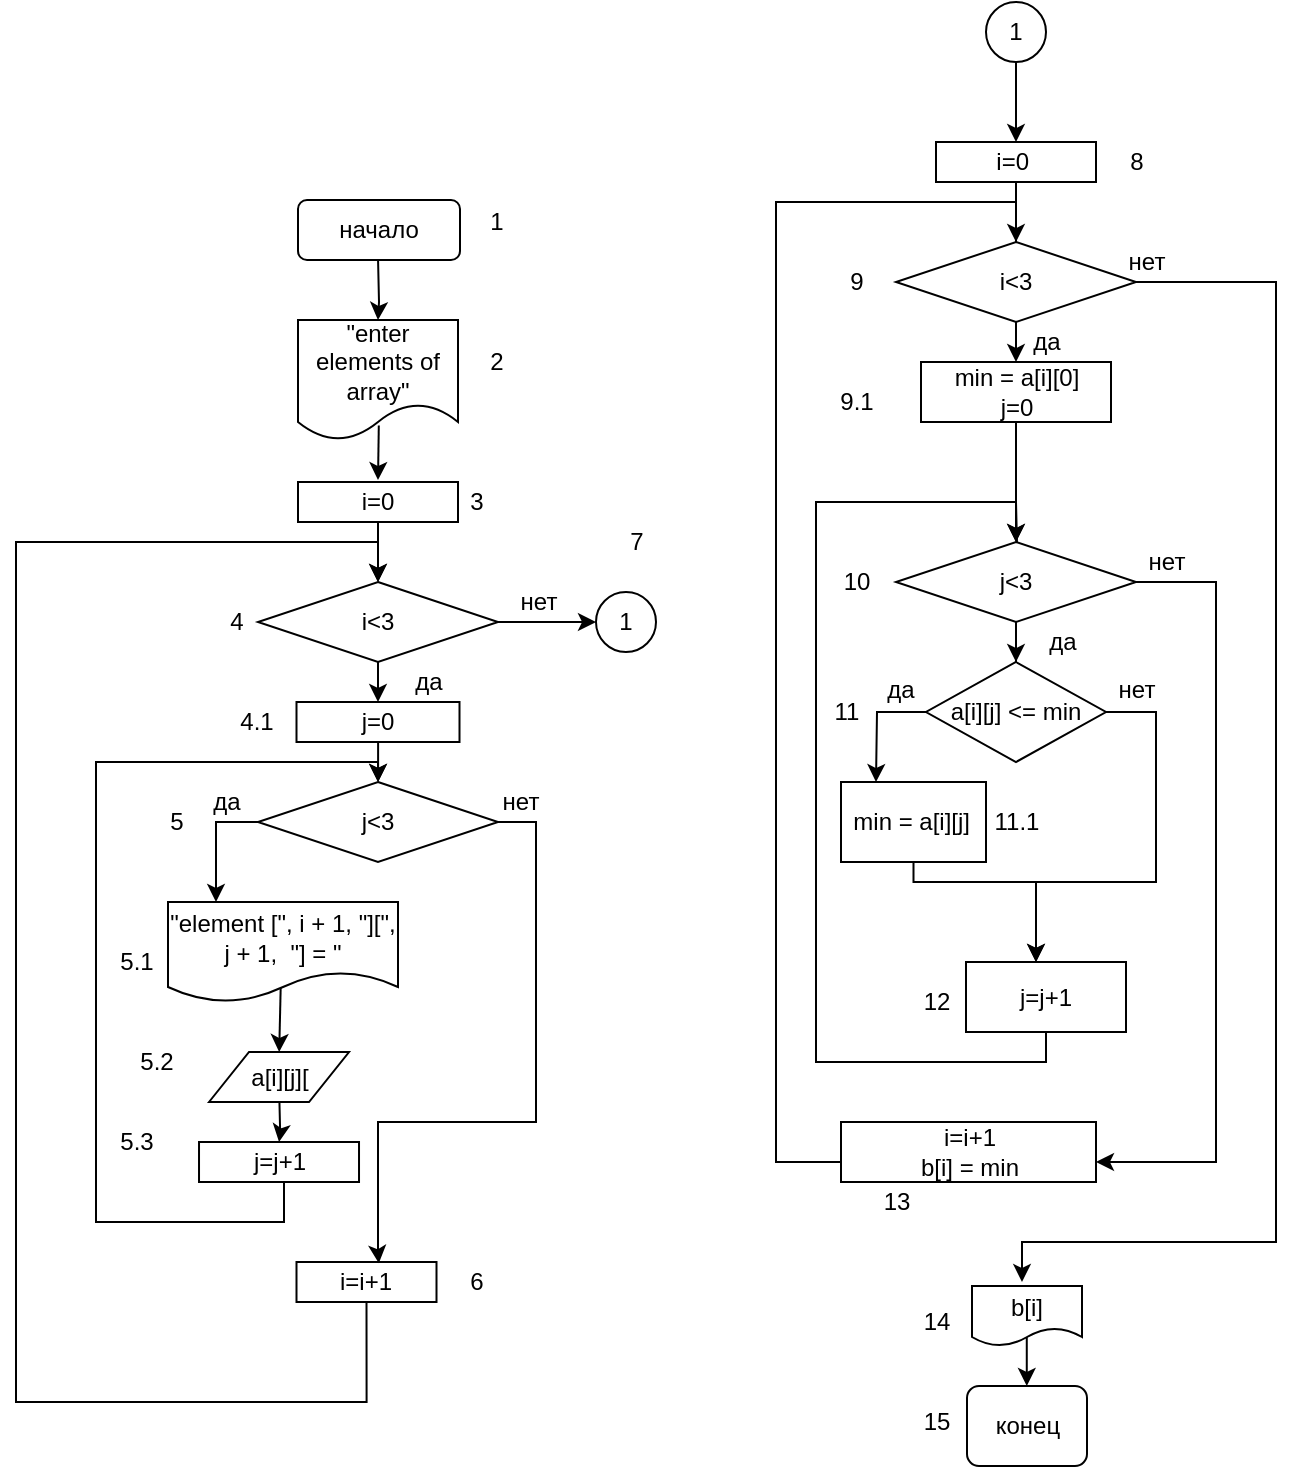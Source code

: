<mxfile version="16.2.6" type="github"><diagram id="aShKJb1EcJVqntHxSxEi" name="Page-1"><mxGraphModel dx="661" dy="711" grid="1" gridSize="10" guides="1" tooltips="1" connect="1" arrows="1" fold="1" page="1" pageScale="1" pageWidth="827" pageHeight="1169" math="0" shadow="0"><root><mxCell id="0"/><mxCell id="1" parent="0"/><mxCell id="8L_f6q-vc3C_Bcib5PFj-7" value="" style="edgeStyle=orthogonalEdgeStyle;rounded=0;orthogonalLoop=1;jettySize=auto;html=1;" parent="1" source="8L_f6q-vc3C_Bcib5PFj-8" target="8L_f6q-vc3C_Bcib5PFj-11" edge="1"><mxGeometry relative="1" as="geometry"/></mxCell><mxCell id="8L_f6q-vc3C_Bcib5PFj-8" value="i=0" style="whiteSpace=wrap;html=1;rounded=0;" parent="1" vertex="1"><mxGeometry x="1131" y="290" width="80" height="20" as="geometry"/></mxCell><mxCell id="qnYledQh9NX3tpmkD9LS-4" value="" style="edgeStyle=orthogonalEdgeStyle;rounded=0;orthogonalLoop=1;jettySize=auto;html=1;" parent="1" source="8L_f6q-vc3C_Bcib5PFj-11" target="qnYledQh9NX3tpmkD9LS-1" edge="1"><mxGeometry relative="1" as="geometry"/></mxCell><mxCell id="8L_f6q-vc3C_Bcib5PFj-11" value="i&amp;lt;3" style="rhombus;whiteSpace=wrap;html=1;rounded=0;" parent="1" vertex="1"><mxGeometry x="1111" y="340" width="120" height="40" as="geometry"/></mxCell><mxCell id="8L_f6q-vc3C_Bcib5PFj-13" value="" style="edgeStyle=orthogonalEdgeStyle;rounded=0;orthogonalLoop=1;jettySize=auto;html=1;entryX=0.5;entryY=0;entryDx=0;entryDy=0;startArrow=none;exitX=0.5;exitY=1;exitDx=0;exitDy=0;" parent="1" source="8L_f6q-vc3C_Bcib5PFj-18" target="8L_f6q-vc3C_Bcib5PFj-11" edge="1"><mxGeometry relative="1" as="geometry"><mxPoint x="1191" y="320" as="targetPoint"/><Array as="points"><mxPoint x="1165" y="750"/><mxPoint x="990" y="750"/><mxPoint x="990" y="320"/><mxPoint x="1171" y="320"/></Array><mxPoint x="1166" y="550" as="sourcePoint"/></mxGeometry></mxCell><mxCell id="8L_f6q-vc3C_Bcib5PFj-16" value="нет" style="text;html=1;align=center;verticalAlign=middle;resizable=0;points=[];autosize=1;strokeColor=none;fillColor=none;" parent="1" vertex="1"><mxGeometry x="1221.5" y="440" width="40" height="20" as="geometry"/></mxCell><mxCell id="8L_f6q-vc3C_Bcib5PFj-18" value="i=i+1" style="rounded=0;whiteSpace=wrap;html=1;" parent="1" vertex="1"><mxGeometry x="1130.25" y="680" width="70" height="20" as="geometry"/></mxCell><mxCell id="8L_f6q-vc3C_Bcib5PFj-27" value="" style="edgeStyle=orthogonalEdgeStyle;rounded=0;orthogonalLoop=1;jettySize=auto;html=1;" parent="1" target="8L_f6q-vc3C_Bcib5PFj-26" edge="1"><mxGeometry relative="1" as="geometry"><mxPoint x="1171.029" y="179" as="sourcePoint"/></mxGeometry></mxCell><mxCell id="8L_f6q-vc3C_Bcib5PFj-29" value="" style="edgeStyle=orthogonalEdgeStyle;rounded=0;orthogonalLoop=1;jettySize=auto;html=1;exitX=0.505;exitY=0.879;exitDx=0;exitDy=0;exitPerimeter=0;" parent="1" source="8L_f6q-vc3C_Bcib5PFj-26" edge="1"><mxGeometry relative="1" as="geometry"><mxPoint x="1171" y="289" as="targetPoint"/></mxGeometry></mxCell><mxCell id="8L_f6q-vc3C_Bcib5PFj-26" value="&quot;enter elements of array&quot;" style="shape=document;whiteSpace=wrap;html=1;boundedLbl=1;" parent="1" vertex="1"><mxGeometry x="1131" y="209" width="80" height="60" as="geometry"/></mxCell><mxCell id="8L_f6q-vc3C_Bcib5PFj-31" value="начало" style="rounded=1;whiteSpace=wrap;html=1;" parent="1" vertex="1"><mxGeometry x="1131" y="149" width="81" height="30" as="geometry"/></mxCell><mxCell id="qnYledQh9NX3tpmkD9LS-8" value="" style="edgeStyle=orthogonalEdgeStyle;rounded=0;orthogonalLoop=1;jettySize=auto;html=1;exitX=0.49;exitY=0.85;exitDx=0;exitDy=0;exitPerimeter=0;" parent="1" source="8L_f6q-vc3C_Bcib5PFj-32" edge="1"><mxGeometry relative="1" as="geometry"><mxPoint x="1121.6" y="575" as="targetPoint"/></mxGeometry></mxCell><mxCell id="8L_f6q-vc3C_Bcib5PFj-32" value="&quot;element [&quot;, i + 1, &quot;][&quot;, j + 1,&amp;nbsp; &quot;] = &quot;" style="shape=document;whiteSpace=wrap;html=1;boundedLbl=1;" parent="1" vertex="1"><mxGeometry x="1066" y="500" width="115" height="50" as="geometry"/></mxCell><mxCell id="qnYledQh9NX3tpmkD9LS-13" value="" style="edgeStyle=orthogonalEdgeStyle;rounded=0;orthogonalLoop=1;jettySize=auto;html=1;" parent="1" edge="1"><mxGeometry relative="1" as="geometry"><mxPoint x="1171" y="440" as="targetPoint"/><mxPoint x="1124" y="640" as="sourcePoint"/><Array as="points"><mxPoint x="1124" y="660"/><mxPoint x="1030" y="660"/><mxPoint x="1030" y="430"/><mxPoint x="1171" y="430"/></Array></mxGeometry></mxCell><mxCell id="qnYledQh9NX3tpmkD9LS-33" value="" style="edgeStyle=orthogonalEdgeStyle;rounded=0;orthogonalLoop=1;jettySize=auto;html=1;" parent="1" target="qnYledQh9NX3tpmkD9LS-32" edge="1"><mxGeometry relative="1" as="geometry"><mxPoint x="1121.6" y="595" as="sourcePoint"/></mxGeometry></mxCell><mxCell id="8L_f6q-vc3C_Bcib5PFj-38" value="да" style="text;html=1;align=center;verticalAlign=middle;resizable=0;points=[];autosize=1;strokeColor=none;fillColor=none;" parent="1" vertex="1"><mxGeometry x="1181" y="380" width="30" height="20" as="geometry"/></mxCell><mxCell id="qnYledQh9NX3tpmkD9LS-12" value="" style="edgeStyle=orthogonalEdgeStyle;rounded=0;orthogonalLoop=1;jettySize=auto;html=1;entryX=0.5;entryY=0;entryDx=0;entryDy=0;" parent="1" source="qnYledQh9NX3tpmkD9LS-1" target="qnYledQh9NX3tpmkD9LS-6" edge="1"><mxGeometry relative="1" as="geometry"/></mxCell><mxCell id="qnYledQh9NX3tpmkD9LS-1" value="j=0" style="whiteSpace=wrap;html=1;rounded=0;" parent="1" vertex="1"><mxGeometry x="1130.25" y="400" width="81.5" height="20" as="geometry"/></mxCell><mxCell id="qnYledQh9NX3tpmkD9LS-7" value="" style="edgeStyle=orthogonalEdgeStyle;rounded=0;orthogonalLoop=1;jettySize=auto;html=1;" parent="1" source="qnYledQh9NX3tpmkD9LS-6" edge="1"><mxGeometry relative="1" as="geometry"><mxPoint x="1090" y="500" as="targetPoint"/><Array as="points"><mxPoint x="1090" y="460"/><mxPoint x="1090" y="500"/></Array></mxGeometry></mxCell><mxCell id="qnYledQh9NX3tpmkD9LS-11" value="" style="edgeStyle=orthogonalEdgeStyle;rounded=0;orthogonalLoop=1;jettySize=auto;html=1;exitX=1;exitY=0.5;exitDx=0;exitDy=0;entryX=0.588;entryY=0.03;entryDx=0;entryDy=0;entryPerimeter=0;" parent="1" source="qnYledQh9NX3tpmkD9LS-6" target="8L_f6q-vc3C_Bcib5PFj-18" edge="1"><mxGeometry relative="1" as="geometry"><mxPoint x="1171" y="676" as="targetPoint"/><Array as="points"><mxPoint x="1250" y="460"/><mxPoint x="1250" y="610"/><mxPoint x="1171" y="610"/><mxPoint x="1171" y="676"/><mxPoint x="1171" y="676"/></Array></mxGeometry></mxCell><mxCell id="qnYledQh9NX3tpmkD9LS-6" value="j&amp;lt;3" style="rhombus;whiteSpace=wrap;html=1;rounded=0;" parent="1" vertex="1"><mxGeometry x="1111" y="440" width="120" height="40" as="geometry"/></mxCell><mxCell id="qnYledQh9NX3tpmkD9LS-9" value="да" style="text;html=1;align=center;verticalAlign=middle;resizable=0;points=[];autosize=1;strokeColor=none;fillColor=none;" parent="1" vertex="1"><mxGeometry x="1080.38" y="440" width="30" height="20" as="geometry"/></mxCell><mxCell id="qnYledQh9NX3tpmkD9LS-15" value="" style="edgeStyle=orthogonalEdgeStyle;rounded=0;orthogonalLoop=1;jettySize=auto;html=1;exitX=1;exitY=0.5;exitDx=0;exitDy=0;" parent="1" source="8L_f6q-vc3C_Bcib5PFj-11" edge="1"><mxGeometry relative="1" as="geometry"><mxPoint x="1280" y="360" as="targetPoint"/></mxGeometry></mxCell><mxCell id="qnYledQh9NX3tpmkD9LS-10" value="нет" style="text;html=1;align=center;verticalAlign=middle;resizable=0;points=[];autosize=1;strokeColor=none;fillColor=none;" parent="1" vertex="1"><mxGeometry x="1231" y="340" width="40" height="20" as="geometry"/></mxCell><mxCell id="qnYledQh9NX3tpmkD9LS-21" value="" style="edgeStyle=orthogonalEdgeStyle;rounded=0;orthogonalLoop=1;jettySize=auto;html=1;" parent="1" source="qnYledQh9NX3tpmkD9LS-14" target="qnYledQh9NX3tpmkD9LS-20" edge="1"><mxGeometry relative="1" as="geometry"/></mxCell><mxCell id="qnYledQh9NX3tpmkD9LS-14" value="i=0&amp;nbsp;" style="whiteSpace=wrap;html=1;rounded=0;" parent="1" vertex="1"><mxGeometry x="1450" y="120" width="80" height="20" as="geometry"/></mxCell><mxCell id="qnYledQh9NX3tpmkD9LS-17" value="1" style="ellipse;whiteSpace=wrap;html=1;aspect=fixed;" parent="1" vertex="1"><mxGeometry x="1280" y="345" width="30" height="30" as="geometry"/></mxCell><mxCell id="qnYledQh9NX3tpmkD9LS-19" value="" style="edgeStyle=orthogonalEdgeStyle;rounded=0;orthogonalLoop=1;jettySize=auto;html=1;entryX=0.5;entryY=0;entryDx=0;entryDy=0;" parent="1" source="qnYledQh9NX3tpmkD9LS-18" target="qnYledQh9NX3tpmkD9LS-14" edge="1"><mxGeometry relative="1" as="geometry"><mxPoint x="1490" y="100" as="targetPoint"/></mxGeometry></mxCell><mxCell id="qnYledQh9NX3tpmkD9LS-18" value="1" style="ellipse;whiteSpace=wrap;html=1;aspect=fixed;" parent="1" vertex="1"><mxGeometry x="1475" y="50" width="30" height="30" as="geometry"/></mxCell><mxCell id="qnYledQh9NX3tpmkD9LS-23" value="" style="edgeStyle=orthogonalEdgeStyle;rounded=0;orthogonalLoop=1;jettySize=auto;html=1;" parent="1" source="qnYledQh9NX3tpmkD9LS-20" edge="1"><mxGeometry relative="1" as="geometry"><mxPoint x="1490" y="230" as="targetPoint"/></mxGeometry></mxCell><mxCell id="qnYledQh9NX3tpmkD9LS-20" value="i&amp;lt;3" style="rhombus;whiteSpace=wrap;html=1;rounded=0;" parent="1" vertex="1"><mxGeometry x="1430" y="170" width="120" height="40" as="geometry"/></mxCell><mxCell id="qnYledQh9NX3tpmkD9LS-27" value="" style="edgeStyle=orthogonalEdgeStyle;rounded=0;orthogonalLoop=1;jettySize=auto;html=1;" parent="1" source="qnYledQh9NX3tpmkD9LS-22" edge="1"><mxGeometry relative="1" as="geometry"><mxPoint x="1490" y="320" as="targetPoint"/></mxGeometry></mxCell><mxCell id="qnYledQh9NX3tpmkD9LS-22" value="min = a[i][0]&lt;br&gt;j=0" style="whiteSpace=wrap;html=1;rounded=0;" parent="1" vertex="1"><mxGeometry x="1442.5" y="230" width="95" height="30" as="geometry"/></mxCell><mxCell id="qnYledQh9NX3tpmkD9LS-24" value="да" style="text;html=1;align=center;verticalAlign=middle;resizable=0;points=[];autosize=1;strokeColor=none;fillColor=none;" parent="1" vertex="1"><mxGeometry x="1490" y="210" width="30" height="20" as="geometry"/></mxCell><mxCell id="qnYledQh9NX3tpmkD9LS-35" value="" style="edgeStyle=orthogonalEdgeStyle;rounded=0;orthogonalLoop=1;jettySize=auto;html=1;exitX=1;exitY=0.5;exitDx=0;exitDy=0;" parent="1" source="qnYledQh9NX3tpmkD9LS-20" edge="1"><mxGeometry relative="1" as="geometry"><mxPoint x="1493" y="690" as="targetPoint"/><Array as="points"><mxPoint x="1620" y="190"/><mxPoint x="1620" y="670"/><mxPoint x="1493" y="670"/></Array></mxGeometry></mxCell><mxCell id="qnYledQh9NX3tpmkD9LS-25" value="нет" style="text;html=1;align=center;verticalAlign=middle;resizable=0;points=[];autosize=1;strokeColor=none;fillColor=none;" parent="1" vertex="1"><mxGeometry x="1535" y="170" width="40" height="20" as="geometry"/></mxCell><mxCell id="qnYledQh9NX3tpmkD9LS-29" value="" style="edgeStyle=orthogonalEdgeStyle;rounded=0;orthogonalLoop=1;jettySize=auto;html=1;" parent="1" target="qnYledQh9NX3tpmkD9LS-28" edge="1"><mxGeometry relative="1" as="geometry"><mxPoint x="1490" y="300" as="sourcePoint"/></mxGeometry></mxCell><mxCell id="qnYledQh9NX3tpmkD9LS-41" value="" style="edgeStyle=orthogonalEdgeStyle;rounded=0;orthogonalLoop=1;jettySize=auto;html=1;" parent="1" source="qnYledQh9NX3tpmkD9LS-28" target="qnYledQh9NX3tpmkD9LS-40" edge="1"><mxGeometry relative="1" as="geometry"/></mxCell><mxCell id="qnYledQh9NX3tpmkD9LS-28" value="j&amp;lt;3" style="rhombus;whiteSpace=wrap;html=1;rounded=0;" parent="1" vertex="1"><mxGeometry x="1430" y="320" width="120" height="40" as="geometry"/></mxCell><mxCell id="qnYledQh9NX3tpmkD9LS-32" value="j=j+1" style="whiteSpace=wrap;html=1;" parent="1" vertex="1"><mxGeometry x="1081.51" y="620" width="80" height="20" as="geometry"/></mxCell><mxCell id="qnYledQh9NX3tpmkD9LS-52" value="" style="edgeStyle=orthogonalEdgeStyle;rounded=0;orthogonalLoop=1;jettySize=auto;html=1;exitX=1;exitY=0.5;exitDx=0;exitDy=0;entryX=1;entryY=0.5;entryDx=0;entryDy=0;" parent="1" source="qnYledQh9NX3tpmkD9LS-28" edge="1"><mxGeometry relative="1" as="geometry"><mxPoint x="1530" y="630" as="targetPoint"/><Array as="points"><mxPoint x="1590" y="340"/><mxPoint x="1590" y="630"/></Array></mxGeometry></mxCell><mxCell id="qnYledQh9NX3tpmkD9LS-38" value="нет" style="text;html=1;align=center;verticalAlign=middle;resizable=0;points=[];autosize=1;strokeColor=none;fillColor=none;" parent="1" vertex="1"><mxGeometry x="1545" y="320" width="40" height="20" as="geometry"/></mxCell><mxCell id="qnYledQh9NX3tpmkD9LS-39" value="да" style="text;html=1;align=center;verticalAlign=middle;resizable=0;points=[];autosize=1;strokeColor=none;fillColor=none;" parent="1" vertex="1"><mxGeometry x="1497.5" y="360" width="30" height="20" as="geometry"/></mxCell><mxCell id="qnYledQh9NX3tpmkD9LS-42" value="" style="edgeStyle=orthogonalEdgeStyle;rounded=0;orthogonalLoop=1;jettySize=auto;html=1;" parent="1" source="qnYledQh9NX3tpmkD9LS-40" edge="1"><mxGeometry relative="1" as="geometry"><mxPoint x="1420" y="440" as="targetPoint"/></mxGeometry></mxCell><mxCell id="qnYledQh9NX3tpmkD9LS-43" value="" style="edgeStyle=orthogonalEdgeStyle;rounded=0;orthogonalLoop=1;jettySize=auto;html=1;" parent="1" source="qnYledQh9NX3tpmkD9LS-40" edge="1"><mxGeometry relative="1" as="geometry"><mxPoint x="1500" y="530" as="targetPoint"/><Array as="points"><mxPoint x="1560" y="405"/><mxPoint x="1560" y="490"/><mxPoint x="1500" y="490"/></Array></mxGeometry></mxCell><mxCell id="qnYledQh9NX3tpmkD9LS-40" value="a[i][j] &amp;lt;= min" style="rhombus;whiteSpace=wrap;html=1;" parent="1" vertex="1"><mxGeometry x="1445" y="380" width="90" height="50" as="geometry"/></mxCell><mxCell id="qnYledQh9NX3tpmkD9LS-44" value="да" style="text;html=1;align=center;verticalAlign=middle;resizable=0;points=[];autosize=1;strokeColor=none;fillColor=none;" parent="1" vertex="1"><mxGeometry x="1417" y="384" width="30" height="20" as="geometry"/></mxCell><mxCell id="qnYledQh9NX3tpmkD9LS-45" value="нет" style="text;html=1;align=center;verticalAlign=middle;resizable=0;points=[];autosize=1;strokeColor=none;fillColor=none;" parent="1" vertex="1"><mxGeometry x="1530" y="384" width="40" height="20" as="geometry"/></mxCell><mxCell id="qnYledQh9NX3tpmkD9LS-47" value="" style="edgeStyle=orthogonalEdgeStyle;rounded=0;orthogonalLoop=1;jettySize=auto;html=1;" parent="1" source="qnYledQh9NX3tpmkD9LS-46" edge="1"><mxGeometry relative="1" as="geometry"><mxPoint x="1500" y="530" as="targetPoint"/><Array as="points"><mxPoint x="1439" y="490"/></Array></mxGeometry></mxCell><mxCell id="qnYledQh9NX3tpmkD9LS-46" value="min = a[i][j]&amp;nbsp;" style="whiteSpace=wrap;html=1;" parent="1" vertex="1"><mxGeometry x="1402.5" y="440" width="72.5" height="40" as="geometry"/></mxCell><mxCell id="qnYledQh9NX3tpmkD9LS-49" value="" style="edgeStyle=orthogonalEdgeStyle;rounded=0;orthogonalLoop=1;jettySize=auto;html=1;" parent="1" source="qnYledQh9NX3tpmkD9LS-48" edge="1"><mxGeometry relative="1" as="geometry"><mxPoint x="1490" y="320" as="targetPoint"/><Array as="points"><mxPoint x="1505" y="580"/><mxPoint x="1390" y="580"/><mxPoint x="1390" y="300"/><mxPoint x="1490" y="300"/></Array></mxGeometry></mxCell><mxCell id="qnYledQh9NX3tpmkD9LS-48" value="j=j+1" style="whiteSpace=wrap;html=1;" parent="1" vertex="1"><mxGeometry x="1465" y="530" width="80" height="35" as="geometry"/></mxCell><mxCell id="ixPmONxWvjGd1h-S-8Gt-8" value="" style="edgeStyle=orthogonalEdgeStyle;rounded=0;orthogonalLoop=1;jettySize=auto;html=1;exitX=0.498;exitY=0.845;exitDx=0;exitDy=0;exitPerimeter=0;" parent="1" source="ixPmONxWvjGd1h-S-8Gt-3" target="ixPmONxWvjGd1h-S-8Gt-7" edge="1"><mxGeometry relative="1" as="geometry"/></mxCell><mxCell id="ixPmONxWvjGd1h-S-8Gt-3" value="b[i]" style="shape=document;whiteSpace=wrap;html=1;boundedLbl=1;" parent="1" vertex="1"><mxGeometry x="1468" y="692" width="55" height="30" as="geometry"/></mxCell><mxCell id="ixPmONxWvjGd1h-S-8Gt-7" value="конец" style="rounded=1;whiteSpace=wrap;html=1;" parent="1" vertex="1"><mxGeometry x="1465.5" y="742" width="60" height="40" as="geometry"/></mxCell><mxCell id="ixPmONxWvjGd1h-S-8Gt-2" value="i=i+1&lt;br&gt;b[i] = min" style="whiteSpace=wrap;html=1;" parent="1" vertex="1"><mxGeometry x="1402.5" y="610" width="127.5" height="30" as="geometry"/></mxCell><mxCell id="stx_Aun0g-Yi43dOKx-I-1" value="" style="edgeStyle=orthogonalEdgeStyle;rounded=0;orthogonalLoop=1;jettySize=auto;html=1;startArrow=none;endArrow=none;" parent="1" target="ixPmONxWvjGd1h-S-8Gt-2" edge="1"><mxGeometry relative="1" as="geometry"><mxPoint x="1490" y="170" as="targetPoint"/><mxPoint x="1490" y="170" as="sourcePoint"/><Array as="points"><mxPoint x="1490" y="150"/><mxPoint x="1370" y="150"/><mxPoint x="1370" y="630"/></Array></mxGeometry></mxCell><mxCell id="stx_Aun0g-Yi43dOKx-I-2" value="a[i][j][" style="shape=parallelogram;perimeter=parallelogramPerimeter;whiteSpace=wrap;html=1;fixedSize=1;" parent="1" vertex="1"><mxGeometry x="1086.51" y="575" width="70" height="25" as="geometry"/></mxCell><mxCell id="JTLh37qGCi17AXg6werx-1" value="1" style="text;html=1;align=center;verticalAlign=middle;resizable=0;points=[];autosize=1;strokeColor=none;fillColor=none;" parent="1" vertex="1"><mxGeometry x="1220" y="150" width="20" height="20" as="geometry"/></mxCell><mxCell id="JTLh37qGCi17AXg6werx-2" value="2" style="text;html=1;align=center;verticalAlign=middle;resizable=0;points=[];autosize=1;strokeColor=none;fillColor=none;" parent="1" vertex="1"><mxGeometry x="1220" y="220" width="20" height="20" as="geometry"/></mxCell><mxCell id="JTLh37qGCi17AXg6werx-3" value="3" style="text;html=1;align=center;verticalAlign=middle;resizable=0;points=[];autosize=1;strokeColor=none;fillColor=none;" parent="1" vertex="1"><mxGeometry x="1210" y="290" width="20" height="20" as="geometry"/></mxCell><mxCell id="JTLh37qGCi17AXg6werx-4" value="4" style="text;html=1;align=center;verticalAlign=middle;resizable=0;points=[];autosize=1;strokeColor=none;fillColor=none;" parent="1" vertex="1"><mxGeometry x="1090" y="350" width="20" height="20" as="geometry"/></mxCell><mxCell id="JTLh37qGCi17AXg6werx-5" value="4.1" style="text;html=1;align=center;verticalAlign=middle;resizable=0;points=[];autosize=1;strokeColor=none;fillColor=none;" parent="1" vertex="1"><mxGeometry x="1095" y="400" width="30" height="20" as="geometry"/></mxCell><mxCell id="JTLh37qGCi17AXg6werx-6" value="5" style="text;html=1;align=center;verticalAlign=middle;resizable=0;points=[];autosize=1;strokeColor=none;fillColor=none;" parent="1" vertex="1"><mxGeometry x="1060" y="450" width="20" height="20" as="geometry"/></mxCell><mxCell id="JTLh37qGCi17AXg6werx-7" value="5.1" style="text;html=1;align=center;verticalAlign=middle;resizable=0;points=[];autosize=1;strokeColor=none;fillColor=none;" parent="1" vertex="1"><mxGeometry x="1035" y="520" width="30" height="20" as="geometry"/></mxCell><mxCell id="JTLh37qGCi17AXg6werx-8" value="5.2" style="text;html=1;align=center;verticalAlign=middle;resizable=0;points=[];autosize=1;strokeColor=none;fillColor=none;" parent="1" vertex="1"><mxGeometry x="1045" y="570" width="30" height="20" as="geometry"/></mxCell><mxCell id="JTLh37qGCi17AXg6werx-9" value="5.3" style="text;html=1;align=center;verticalAlign=middle;resizable=0;points=[];autosize=1;strokeColor=none;fillColor=none;" parent="1" vertex="1"><mxGeometry x="1035" y="610" width="30" height="20" as="geometry"/></mxCell><mxCell id="JTLh37qGCi17AXg6werx-10" value="6" style="text;html=1;align=center;verticalAlign=middle;resizable=0;points=[];autosize=1;strokeColor=none;fillColor=none;" parent="1" vertex="1"><mxGeometry x="1210" y="680" width="20" height="20" as="geometry"/></mxCell><mxCell id="JTLh37qGCi17AXg6werx-11" value="7" style="text;html=1;align=center;verticalAlign=middle;resizable=0;points=[];autosize=1;strokeColor=none;fillColor=none;" parent="1" vertex="1"><mxGeometry x="1290" y="310" width="20" height="20" as="geometry"/></mxCell><mxCell id="JTLh37qGCi17AXg6werx-12" value="8" style="text;html=1;align=center;verticalAlign=middle;resizable=0;points=[];autosize=1;strokeColor=none;fillColor=none;" parent="1" vertex="1"><mxGeometry x="1540" y="120" width="20" height="20" as="geometry"/></mxCell><mxCell id="JTLh37qGCi17AXg6werx-13" value="9" style="text;html=1;align=center;verticalAlign=middle;resizable=0;points=[];autosize=1;strokeColor=none;fillColor=none;" parent="1" vertex="1"><mxGeometry x="1400" y="180" width="20" height="20" as="geometry"/></mxCell><mxCell id="JTLh37qGCi17AXg6werx-18" value="9.1" style="text;html=1;align=center;verticalAlign=middle;resizable=0;points=[];autosize=1;strokeColor=none;fillColor=none;" parent="1" vertex="1"><mxGeometry x="1395" y="240" width="30" height="20" as="geometry"/></mxCell><mxCell id="JTLh37qGCi17AXg6werx-19" value="10" style="text;html=1;align=center;verticalAlign=middle;resizable=0;points=[];autosize=1;strokeColor=none;fillColor=none;" parent="1" vertex="1"><mxGeometry x="1395" y="330" width="30" height="20" as="geometry"/></mxCell><mxCell id="JTLh37qGCi17AXg6werx-20" value="11" style="text;html=1;align=center;verticalAlign=middle;resizable=0;points=[];autosize=1;strokeColor=none;fillColor=none;" parent="1" vertex="1"><mxGeometry x="1390" y="395" width="30" height="20" as="geometry"/></mxCell><mxCell id="JTLh37qGCi17AXg6werx-21" value="11.1" style="text;html=1;align=center;verticalAlign=middle;resizable=0;points=[];autosize=1;strokeColor=none;fillColor=none;" parent="1" vertex="1"><mxGeometry x="1470" y="450" width="40" height="20" as="geometry"/></mxCell><mxCell id="JTLh37qGCi17AXg6werx-22" value="12" style="text;html=1;align=center;verticalAlign=middle;resizable=0;points=[];autosize=1;strokeColor=none;fillColor=none;" parent="1" vertex="1"><mxGeometry x="1435" y="540" width="30" height="20" as="geometry"/></mxCell><mxCell id="JTLh37qGCi17AXg6werx-23" value="13" style="text;html=1;align=center;verticalAlign=middle;resizable=0;points=[];autosize=1;strokeColor=none;fillColor=none;" parent="1" vertex="1"><mxGeometry x="1415" y="640" width="30" height="20" as="geometry"/></mxCell><mxCell id="JTLh37qGCi17AXg6werx-24" value="14" style="text;html=1;align=center;verticalAlign=middle;resizable=0;points=[];autosize=1;strokeColor=none;fillColor=none;" parent="1" vertex="1"><mxGeometry x="1435" y="700" width="30" height="20" as="geometry"/></mxCell><mxCell id="JTLh37qGCi17AXg6werx-25" value="15" style="text;html=1;align=center;verticalAlign=middle;resizable=0;points=[];autosize=1;strokeColor=none;fillColor=none;" parent="1" vertex="1"><mxGeometry x="1435" y="750" width="30" height="20" as="geometry"/></mxCell></root></mxGraphModel></diagram></mxfile>